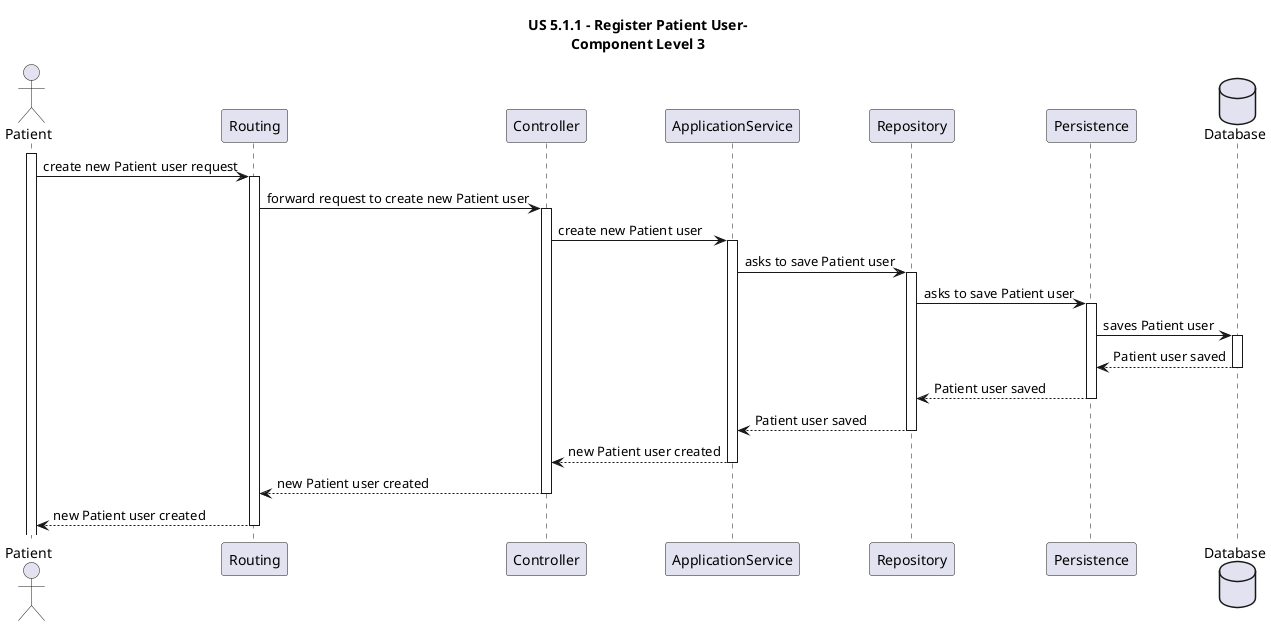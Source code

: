 @startuml
title US 5.1.1 - Register Patient User-\nComponent Level 3

actor Patient
participant Routing
participant Controller
participant ApplicationService
participant Repository
participant Persistence
database Database

activate Patient

Patient -> Routing: create new Patient user request
    activate Routing
    
    Routing -> Controller: forward request to create new Patient user
    activate Controller
    
    Controller -> ApplicationService: create new Patient user
    activate ApplicationService
    
    ApplicationService -> Repository: asks to save Patient user
    activate Repository
    
    Repository -> Persistence: asks to save Patient user
    activate Persistence
    
    Persistence -> Database: saves Patient user
    activate Database
    
    Database --> Persistence: Patient user saved
    deactivate Database
    
    Persistence --> Repository: Patient user saved
    deactivate Persistence
    
    Repository --> ApplicationService: Patient user saved
    deactivate Repository
    
    ApplicationService --> Controller: new Patient user created
    deactivate ApplicationService
    
    Controller --> Routing: new Patient user created
    deactivate Controller
    
    Routing --> Patient: new Patient user created
    deactivate Routing

@enduml
